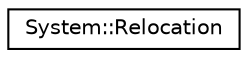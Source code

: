 digraph G
{
  edge [fontname="Helvetica",fontsize="10",labelfontname="Helvetica",labelfontsize="10"];
  node [fontname="Helvetica",fontsize="10",shape=record];
  rankdir="LR";
  Node1 [label="System::Relocation",height=0.2,width=0.4,color="black", fillcolor="white", style="filled",URL="$struct_system_1_1_relocation.html"];
}
